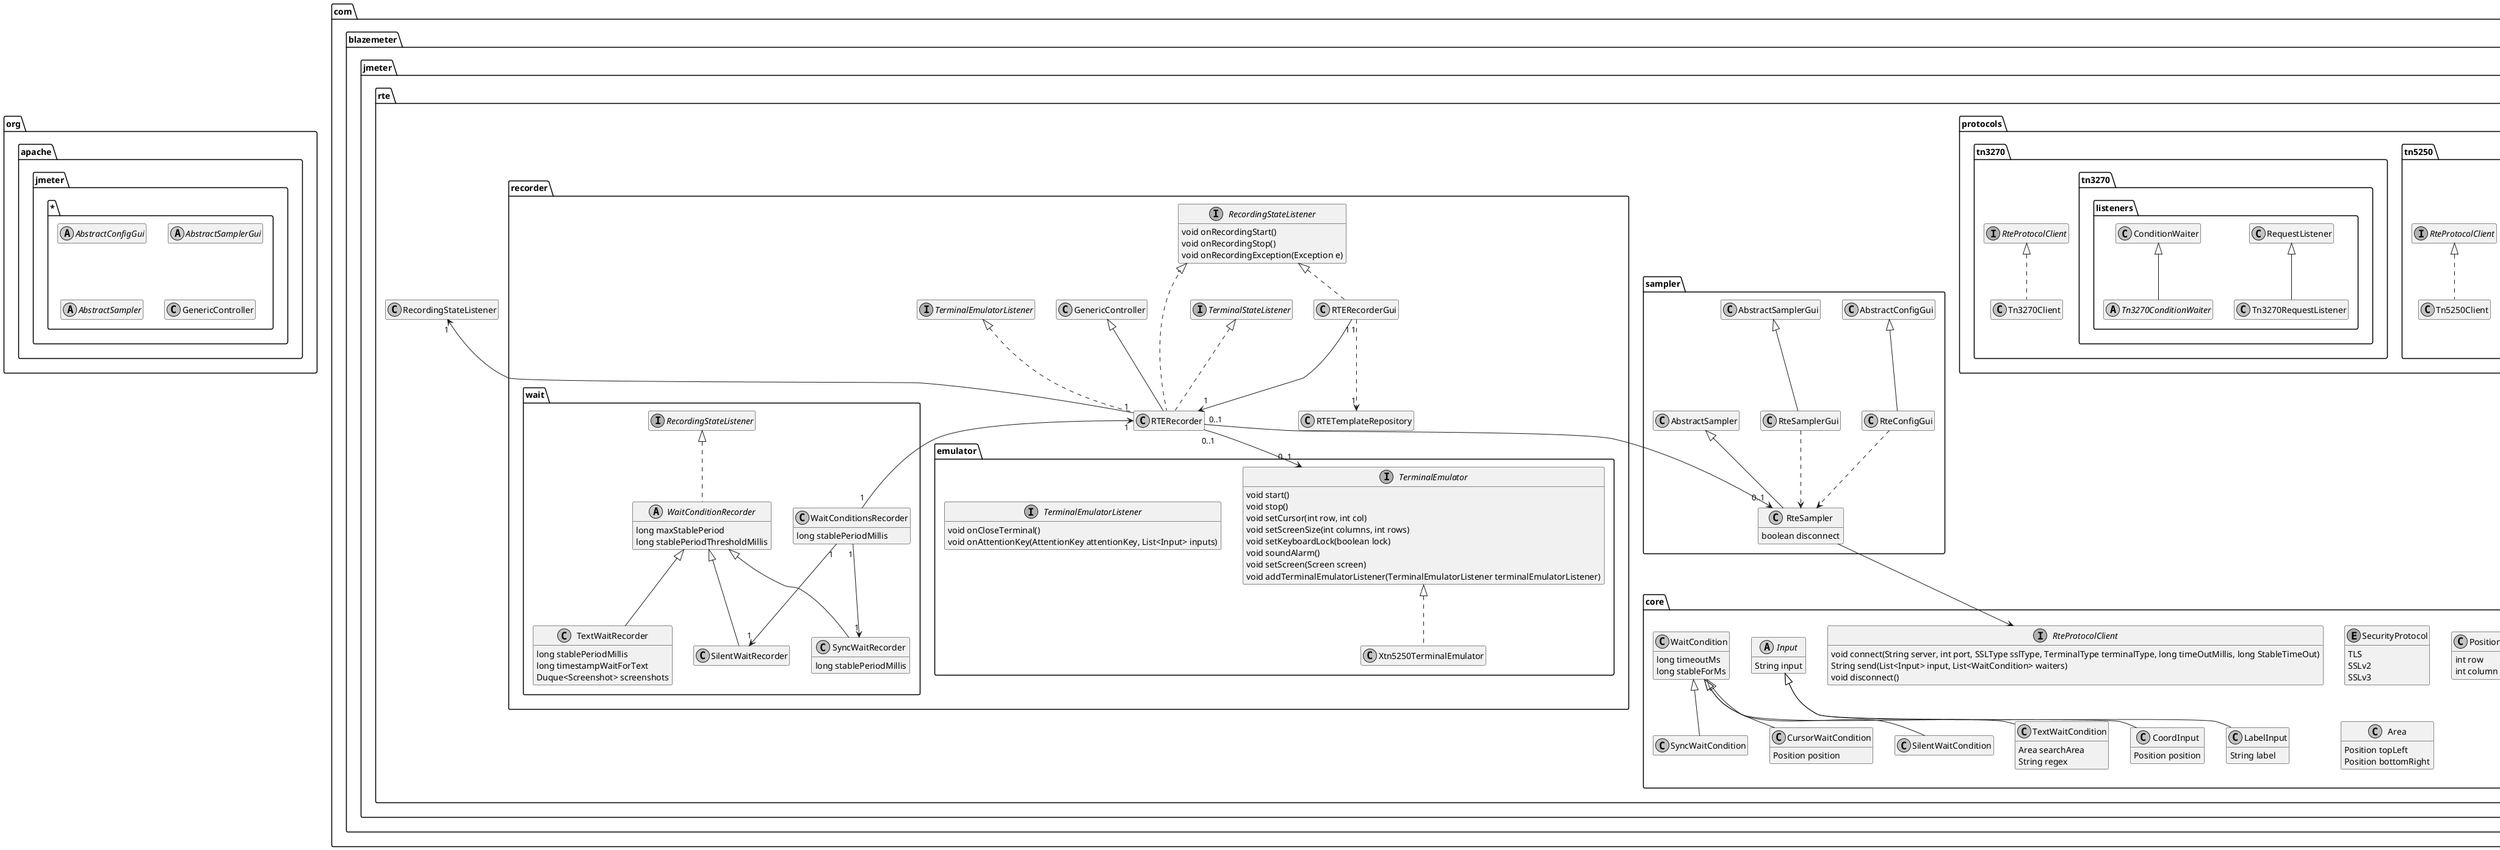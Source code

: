 @startuml

skinparam monochrome true
hide empty members

package org.apache.jmeter.* {
     abstract class AbstractConfigGui
 
     abstract class AbstractSamplerGui
 
     abstract class AbstractSampler
     
     class GenericController
 }
             
package com.blazemeter.jmeter.rte {
    
     package sampler {
        class RteConfigGui extends AbstractConfigGui {
        }
        RteSamplerGui ..> RteSampler
    
        class RteSamplerGui extends AbstractSamplerGui {
        }
        RteConfigGui ..> RteSampler
    
        class RteSampler extends AbstractSampler {
            boolean disconnect
        }
      }
      
    package core {
        RteSampler --> RteProtocolClient
        interface RteProtocolClient {
            void connect(String server, int port, SSLType sslType, TerminalType terminalType, long timeOutMillis, long StableTimeOut)
            String send(List<Input> input, List<WaitCondition> waiters)
            void disconnect()
        }
        enum SecurityProtocol {
            TLS
            SSLv2
            SSLv3
        }

        abstract class Input{
            String input
        }
        
        class CoordInput extends Input{
            Position position
        }
        
        class LabelInput extends Input{
            String label
        }

        class Position {
            int row
            int column
        }

        class Area {
            Position topLeft
            Position bottomRight
        }

        class WaitCondition {
            long timeoutMs
            long stableForMs
        }

        class SyncWaitCondition extends WaitCondition

        class CursorWaitCondition extends WaitCondition {
            Position position
        }

        class SilentWaitCondition extends WaitCondition

        class TextWaitCondition extends WaitCondition {
            Area searchArea
            String regex
        }

        package listener {
            abstract class ConditionWaiter{
            }
            abstract class RequestListener{
            }
            interface TerminalStateListener{
                void onTerminalStateChange()
            }
        }

    }
    
    package protocols {
        package tn5250 {
            package tn5250.listeners {
                class Tn5250RequestListener extends RequestListener
                
                abstract class Tn5250ConditionWaiter extends ConditionWaiter
                
            }
            
            class Tn5250Client implements RteProtocolClient {
            }
            
        }

        package tn3270 {
            package tn3270.listeners {
                class Tn3270RequestListener extends RequestListener
                abstract class Tn3270ConditionWaiter extends ConditionWaiter
            }
            
            class Tn3270Client implements RteProtocolClient {
            }
        }
        
    }

    package recorder { 
        package wait {
                    abstract class WaitConditionRecorder implements RecordingStateListener {
                    long maxStablePeriod
                    long stablePeriodThresholdMillis
                    }
                    
                    class SyncWaitRecorder extends WaitConditionRecorder{
                    long stablePeriodMillis
                    } 
                    
                    class SilentWaitRecorder extends WaitConditionRecorder
                    
                    class WaitConditionsRecorder{
                    long stablePeriodMillis
                    }
                    
                    class TextWaitRecorder extends WaitConditionRecorder{
                    long stablePeriodMillis
                    long timestampWaitForText
                    Duque<Screenshot> screenshots
                    
                    }
                    WaitConditionsRecorder "1" --> "1" SyncWaitRecorder 
                    WaitConditionsRecorder "1" --> "1" SilentWaitRecorder 
                     
                    } 
                    
        package emulator {
           class Xtn5250TerminalEmulator implements TerminalEmulator
           
           interface TerminalEmulator{
           void start()
           void stop()
           void setCursor(int row, int col)
           void setScreenSize(int columns, int rows)
           void setKeyboardLock(boolean lock)
           void soundAlarm()
           void setScreen(Screen screen)
           void addTerminalEmulatorListener(TerminalEmulatorListener terminalEmulatorListener)
           }
           
           interface TerminalEmulatorListener{
           void onCloseTerminal()
           void onAttentionKey(AttentionKey attentionKey, List<Input> inputs)
           }
  
          }
       
       interface RecordingStateListener{
           void onRecordingStart()
           void onRecordingStop()
           void onRecordingException(Exception e)
           }
           
           class RTERecorder extends GenericController implements TerminalEmulatorListener, RecordingStateListener, TerminalStateListener
                   
           class RTERecorderGui implements RecordingStateListener
           
           class RTETemplateRepository
    }
 
       RecordingStateListener "1" <-- "1" RTERecorder
       RTERecorderGui "1" ..> "1" RTETemplateRepository 
       RTERecorderGui "1" --> "1" RTERecorder
       RTERecorder "0..1" --> "0..1" RteSampler
       RTERecorder "0..1" --> "0..1" TerminalEmulator
       RTERecorder "1" <-- "1" WaitConditionsRecorder
      
@enduml